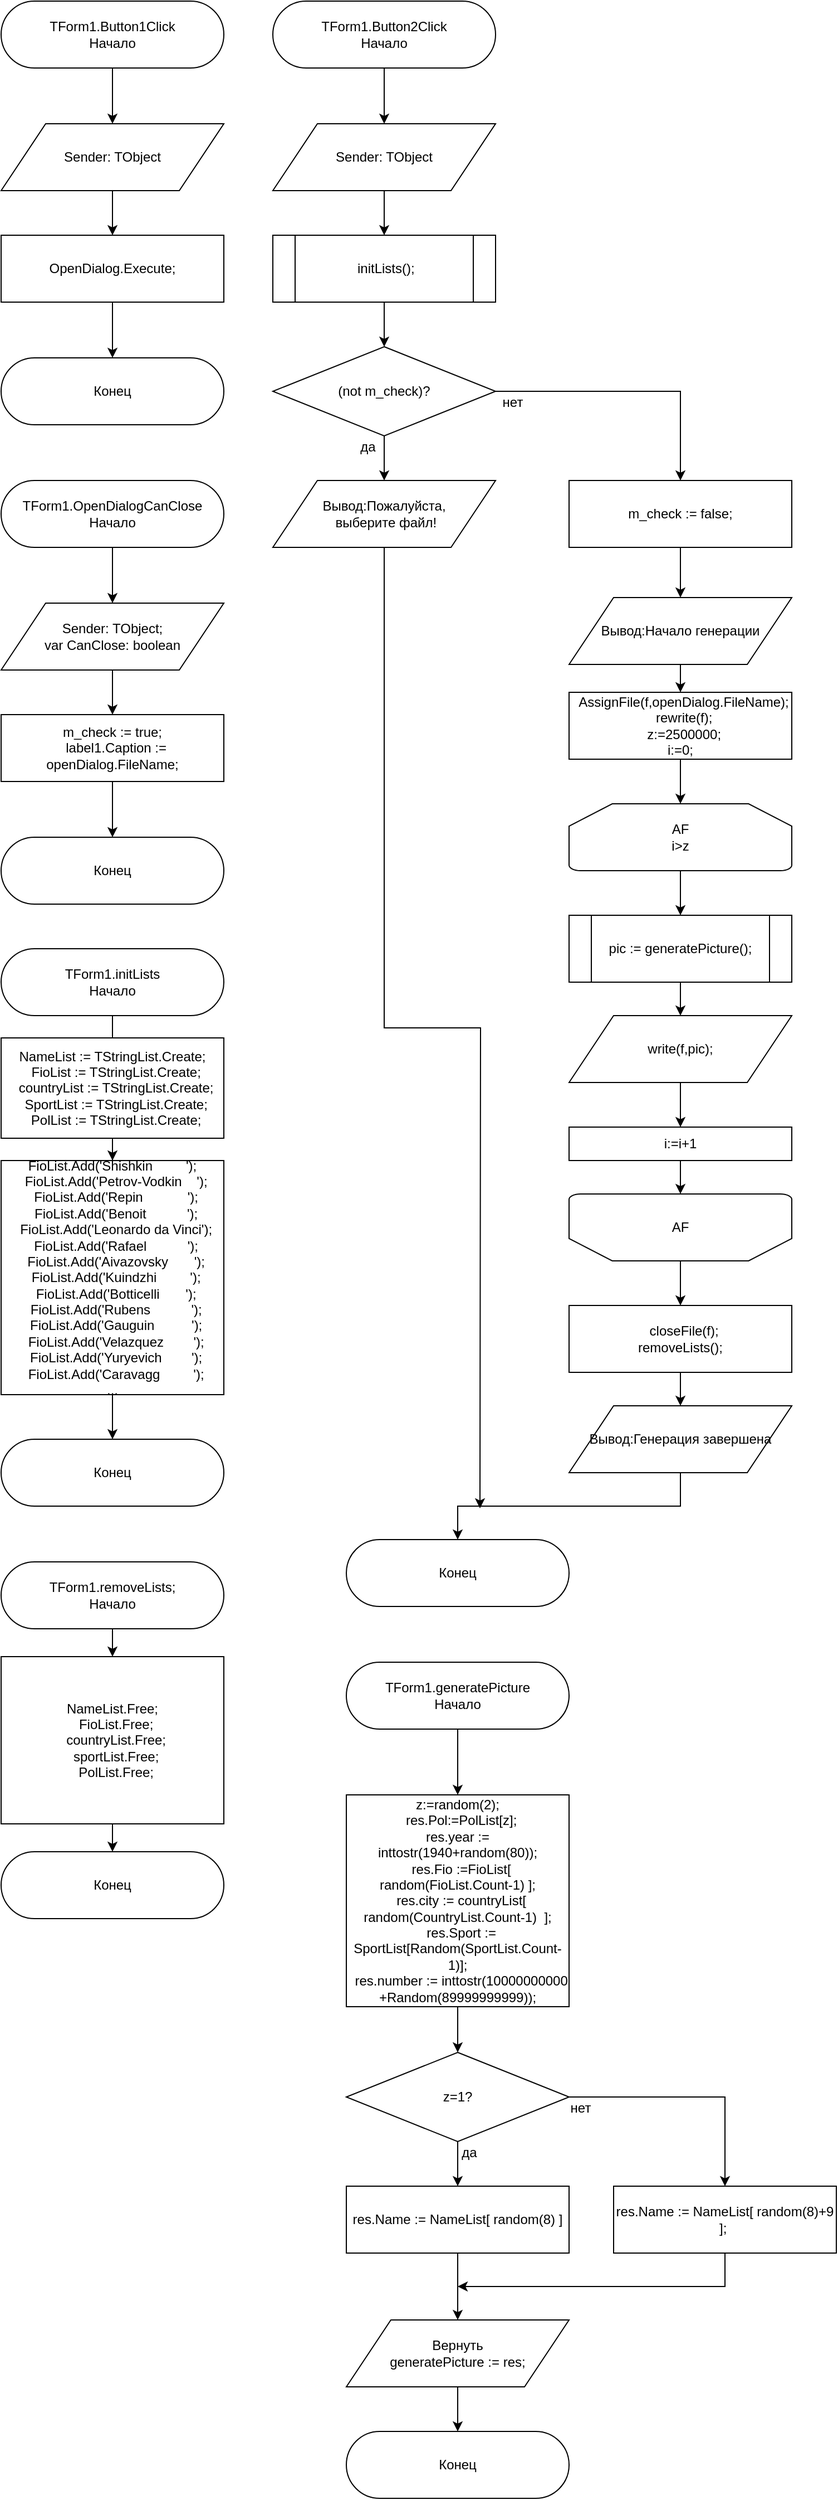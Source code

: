 <mxfile version="13.3.0"><diagram id="PwlJpb2tZ_0nj71ABLpa" name="Страница 1"><mxGraphModel dx="1374" dy="789" grid="1" gridSize="10" guides="1" tooltips="1" connect="1" arrows="1" fold="1" page="1" pageScale="1" pageWidth="827" pageHeight="1169" math="0" shadow="0"><root><mxCell id="0"/><mxCell id="1" parent="0"/><mxCell id="lUDg8KAaloZevjfon3Ty-3" style="edgeStyle=orthogonalEdgeStyle;rounded=0;orthogonalLoop=1;jettySize=auto;html=1;exitX=0.5;exitY=1;exitDx=0;exitDy=0;" edge="1" parent="1" source="lUDg8KAaloZevjfon3Ty-1" target="lUDg8KAaloZevjfon3Ty-2"><mxGeometry relative="1" as="geometry"/></mxCell><mxCell id="lUDg8KAaloZevjfon3Ty-1" value="TForm1.Button1Click&lt;br&gt;Начало" style="rounded=1;whiteSpace=wrap;html=1;arcSize=50;" vertex="1" parent="1"><mxGeometry x="70" y="50" width="200" height="60" as="geometry"/></mxCell><mxCell id="lUDg8KAaloZevjfon3Ty-5" style="edgeStyle=orthogonalEdgeStyle;rounded=0;orthogonalLoop=1;jettySize=auto;html=1;exitX=0.5;exitY=1;exitDx=0;exitDy=0;" edge="1" parent="1" source="lUDg8KAaloZevjfon3Ty-2" target="lUDg8KAaloZevjfon3Ty-4"><mxGeometry relative="1" as="geometry"/></mxCell><mxCell id="lUDg8KAaloZevjfon3Ty-2" value="Sender: TObject" style="shape=parallelogram;perimeter=parallelogramPerimeter;whiteSpace=wrap;html=1;" vertex="1" parent="1"><mxGeometry x="70" y="160" width="200" height="60" as="geometry"/></mxCell><mxCell id="lUDg8KAaloZevjfon3Ty-7" style="edgeStyle=orthogonalEdgeStyle;rounded=0;orthogonalLoop=1;jettySize=auto;html=1;exitX=0.5;exitY=1;exitDx=0;exitDy=0;" edge="1" parent="1" source="lUDg8KAaloZevjfon3Ty-4" target="lUDg8KAaloZevjfon3Ty-6"><mxGeometry relative="1" as="geometry"/></mxCell><mxCell id="lUDg8KAaloZevjfon3Ty-4" value="OpenDialog.Execute;" style="rounded=0;whiteSpace=wrap;html=1;" vertex="1" parent="1"><mxGeometry x="70" y="260" width="200" height="60" as="geometry"/></mxCell><mxCell id="lUDg8KAaloZevjfon3Ty-6" value="Конец" style="rounded=1;whiteSpace=wrap;html=1;arcSize=50;" vertex="1" parent="1"><mxGeometry x="70" y="370" width="200" height="60" as="geometry"/></mxCell><mxCell id="lUDg8KAaloZevjfon3Ty-10" style="edgeStyle=orthogonalEdgeStyle;rounded=0;orthogonalLoop=1;jettySize=auto;html=1;exitX=0.5;exitY=1;exitDx=0;exitDy=0;entryX=0.5;entryY=0;entryDx=0;entryDy=0;" edge="1" parent="1" source="lUDg8KAaloZevjfon3Ty-8" target="lUDg8KAaloZevjfon3Ty-9"><mxGeometry relative="1" as="geometry"/></mxCell><mxCell id="lUDg8KAaloZevjfon3Ty-8" value="TForm1.Button2Click&lt;br&gt;Начало" style="rounded=1;whiteSpace=wrap;html=1;arcSize=50;" vertex="1" parent="1"><mxGeometry x="314" y="50" width="200" height="60" as="geometry"/></mxCell><mxCell id="lUDg8KAaloZevjfon3Ty-12" style="edgeStyle=orthogonalEdgeStyle;rounded=0;orthogonalLoop=1;jettySize=auto;html=1;exitX=0.5;exitY=1;exitDx=0;exitDy=0;" edge="1" parent="1" source="lUDg8KAaloZevjfon3Ty-9" target="lUDg8KAaloZevjfon3Ty-11"><mxGeometry relative="1" as="geometry"/></mxCell><mxCell id="lUDg8KAaloZevjfon3Ty-9" value="Sender: TObject" style="shape=parallelogram;perimeter=parallelogramPerimeter;whiteSpace=wrap;html=1;" vertex="1" parent="1"><mxGeometry x="314" y="160" width="200" height="60" as="geometry"/></mxCell><mxCell id="lUDg8KAaloZevjfon3Ty-14" style="edgeStyle=orthogonalEdgeStyle;rounded=0;orthogonalLoop=1;jettySize=auto;html=1;exitX=0.5;exitY=1;exitDx=0;exitDy=0;" edge="1" parent="1" source="lUDg8KAaloZevjfon3Ty-11" target="lUDg8KAaloZevjfon3Ty-13"><mxGeometry relative="1" as="geometry"/></mxCell><mxCell id="lUDg8KAaloZevjfon3Ty-11" value="&amp;nbsp;initLists();" style="shape=process;whiteSpace=wrap;html=1;backgroundOutline=1;" vertex="1" parent="1"><mxGeometry x="314" y="260" width="200" height="60" as="geometry"/></mxCell><mxCell id="lUDg8KAaloZevjfon3Ty-16" style="edgeStyle=orthogonalEdgeStyle;rounded=0;orthogonalLoop=1;jettySize=auto;html=1;exitX=0.5;exitY=1;exitDx=0;exitDy=0;" edge="1" parent="1" source="lUDg8KAaloZevjfon3Ty-13" target="lUDg8KAaloZevjfon3Ty-15"><mxGeometry relative="1" as="geometry"/></mxCell><mxCell id="lUDg8KAaloZevjfon3Ty-19" style="edgeStyle=orthogonalEdgeStyle;rounded=0;orthogonalLoop=1;jettySize=auto;html=1;exitX=1;exitY=0.5;exitDx=0;exitDy=0;" edge="1" parent="1" source="lUDg8KAaloZevjfon3Ty-13" target="lUDg8KAaloZevjfon3Ty-18"><mxGeometry relative="1" as="geometry"/></mxCell><mxCell id="lUDg8KAaloZevjfon3Ty-13" value="(not m_check)?" style="rhombus;whiteSpace=wrap;html=1;" vertex="1" parent="1"><mxGeometry x="314" y="360" width="200" height="80" as="geometry"/></mxCell><mxCell id="lUDg8KAaloZevjfon3Ty-41" style="edgeStyle=orthogonalEdgeStyle;rounded=0;orthogonalLoop=1;jettySize=auto;html=1;exitX=0.5;exitY=1;exitDx=0;exitDy=0;" edge="1" parent="1" source="lUDg8KAaloZevjfon3Ty-15"><mxGeometry relative="1" as="geometry"><mxPoint x="500" y="1402" as="targetPoint"/></mxGeometry></mxCell><mxCell id="lUDg8KAaloZevjfon3Ty-15" value="Вывод:Пожалуйста,&lt;br&gt;&amp;nbsp;выберите файл!" style="shape=parallelogram;perimeter=parallelogramPerimeter;whiteSpace=wrap;html=1;" vertex="1" parent="1"><mxGeometry x="314" y="480" width="200" height="60" as="geometry"/></mxCell><mxCell id="lUDg8KAaloZevjfon3Ty-17" value="да" style="text;html=1;align=center;verticalAlign=middle;resizable=0;points=[];autosize=1;" vertex="1" parent="1"><mxGeometry x="384" y="440" width="30" height="20" as="geometry"/></mxCell><mxCell id="lUDg8KAaloZevjfon3Ty-21" style="edgeStyle=orthogonalEdgeStyle;rounded=0;orthogonalLoop=1;jettySize=auto;html=1;exitX=0.5;exitY=1;exitDx=0;exitDy=0;" edge="1" parent="1" source="lUDg8KAaloZevjfon3Ty-18" target="lUDg8KAaloZevjfon3Ty-20"><mxGeometry relative="1" as="geometry"/></mxCell><mxCell id="lUDg8KAaloZevjfon3Ty-18" value="m_check := false;" style="rounded=0;whiteSpace=wrap;html=1;" vertex="1" parent="1"><mxGeometry x="580" y="480" width="200" height="60" as="geometry"/></mxCell><mxCell id="lUDg8KAaloZevjfon3Ty-23" style="edgeStyle=orthogonalEdgeStyle;rounded=0;orthogonalLoop=1;jettySize=auto;html=1;exitX=0.5;exitY=1;exitDx=0;exitDy=0;" edge="1" parent="1" source="lUDg8KAaloZevjfon3Ty-20" target="lUDg8KAaloZevjfon3Ty-22"><mxGeometry relative="1" as="geometry"/></mxCell><mxCell id="lUDg8KAaloZevjfon3Ty-20" value="Вывод:Начало генерации" style="shape=parallelogram;perimeter=parallelogramPerimeter;whiteSpace=wrap;html=1;" vertex="1" parent="1"><mxGeometry x="580" y="585" width="200" height="60" as="geometry"/></mxCell><mxCell id="lUDg8KAaloZevjfon3Ty-26" style="edgeStyle=orthogonalEdgeStyle;rounded=0;orthogonalLoop=1;jettySize=auto;html=1;exitX=0.5;exitY=1;exitDx=0;exitDy=0;" edge="1" parent="1" source="lUDg8KAaloZevjfon3Ty-22" target="lUDg8KAaloZevjfon3Ty-25"><mxGeometry relative="1" as="geometry"/></mxCell><mxCell id="lUDg8KAaloZevjfon3Ty-22" value="&lt;div&gt;&amp;nbsp; AssignFile(f,openDialog.FileName);&lt;/div&gt;&lt;div&gt;&amp;nbsp; rewrite(f);&lt;/div&gt;&lt;div&gt;&amp;nbsp; z:=2500000;&lt;/div&gt;&lt;div&gt;i:=0;&lt;/div&gt;" style="rounded=0;whiteSpace=wrap;html=1;" vertex="1" parent="1"><mxGeometry x="580" y="670" width="200" height="60" as="geometry"/></mxCell><mxCell id="lUDg8KAaloZevjfon3Ty-28" style="edgeStyle=orthogonalEdgeStyle;rounded=0;orthogonalLoop=1;jettySize=auto;html=1;exitX=0.5;exitY=1;exitDx=0;exitDy=0;exitPerimeter=0;" edge="1" parent="1" source="lUDg8KAaloZevjfon3Ty-25" target="lUDg8KAaloZevjfon3Ty-27"><mxGeometry relative="1" as="geometry"/></mxCell><mxCell id="lUDg8KAaloZevjfon3Ty-25" value="AF&lt;br&gt;i&amp;gt;z" style="strokeWidth=1;html=1;shape=mxgraph.flowchart.loop_limit;whiteSpace=wrap;" vertex="1" parent="1"><mxGeometry x="580" y="770" width="200" height="60" as="geometry"/></mxCell><mxCell id="lUDg8KAaloZevjfon3Ty-30" style="edgeStyle=orthogonalEdgeStyle;rounded=0;orthogonalLoop=1;jettySize=auto;html=1;exitX=0.5;exitY=1;exitDx=0;exitDy=0;" edge="1" parent="1" source="lUDg8KAaloZevjfon3Ty-27" target="lUDg8KAaloZevjfon3Ty-29"><mxGeometry relative="1" as="geometry"/></mxCell><mxCell id="lUDg8KAaloZevjfon3Ty-27" value="pic := generatePicture();" style="shape=process;whiteSpace=wrap;html=1;backgroundOutline=1;strokeWidth=1;" vertex="1" parent="1"><mxGeometry x="580" y="870" width="200" height="60" as="geometry"/></mxCell><mxCell id="lUDg8KAaloZevjfon3Ty-32" style="edgeStyle=orthogonalEdgeStyle;rounded=0;orthogonalLoop=1;jettySize=auto;html=1;exitX=0.5;exitY=1;exitDx=0;exitDy=0;" edge="1" parent="1" source="lUDg8KAaloZevjfon3Ty-29" target="lUDg8KAaloZevjfon3Ty-31"><mxGeometry relative="1" as="geometry"/></mxCell><mxCell id="lUDg8KAaloZevjfon3Ty-29" value="write(f,pic);" style="shape=parallelogram;perimeter=parallelogramPerimeter;whiteSpace=wrap;html=1;strokeWidth=1;" vertex="1" parent="1"><mxGeometry x="580" y="960" width="200" height="60" as="geometry"/></mxCell><mxCell id="lUDg8KAaloZevjfon3Ty-34" style="edgeStyle=orthogonalEdgeStyle;rounded=0;orthogonalLoop=1;jettySize=auto;html=1;exitX=0.5;exitY=1;exitDx=0;exitDy=0;" edge="1" parent="1" source="lUDg8KAaloZevjfon3Ty-31" target="lUDg8KAaloZevjfon3Ty-33"><mxGeometry relative="1" as="geometry"/></mxCell><mxCell id="lUDg8KAaloZevjfon3Ty-31" value="i:=i+1" style="rounded=0;whiteSpace=wrap;html=1;strokeWidth=1;" vertex="1" parent="1"><mxGeometry x="580" y="1060" width="200" height="30" as="geometry"/></mxCell><mxCell id="lUDg8KAaloZevjfon3Ty-36" style="edgeStyle=orthogonalEdgeStyle;rounded=0;orthogonalLoop=1;jettySize=auto;html=1;exitX=0.5;exitY=0;exitDx=0;exitDy=0;exitPerimeter=0;" edge="1" parent="1" source="lUDg8KAaloZevjfon3Ty-33" target="lUDg8KAaloZevjfon3Ty-35"><mxGeometry relative="1" as="geometry"/></mxCell><mxCell id="lUDg8KAaloZevjfon3Ty-33" value="AF" style="strokeWidth=1;html=1;shape=mxgraph.flowchart.loop_limit;whiteSpace=wrap;direction=west;" vertex="1" parent="1"><mxGeometry x="580" y="1120" width="200" height="60" as="geometry"/></mxCell><mxCell id="lUDg8KAaloZevjfon3Ty-38" style="edgeStyle=orthogonalEdgeStyle;rounded=0;orthogonalLoop=1;jettySize=auto;html=1;exitX=0.5;exitY=1;exitDx=0;exitDy=0;" edge="1" parent="1" source="lUDg8KAaloZevjfon3Ty-35" target="lUDg8KAaloZevjfon3Ty-37"><mxGeometry relative="1" as="geometry"/></mxCell><mxCell id="lUDg8KAaloZevjfon3Ty-35" value="&amp;nbsp; closeFile(f);&lt;br&gt;removeLists();" style="rounded=0;whiteSpace=wrap;html=1;strokeWidth=1;" vertex="1" parent="1"><mxGeometry x="580" y="1220" width="200" height="60" as="geometry"/></mxCell><mxCell id="lUDg8KAaloZevjfon3Ty-40" style="edgeStyle=orthogonalEdgeStyle;rounded=0;orthogonalLoop=1;jettySize=auto;html=1;exitX=0.5;exitY=1;exitDx=0;exitDy=0;" edge="1" parent="1" source="lUDg8KAaloZevjfon3Ty-37" target="lUDg8KAaloZevjfon3Ty-39"><mxGeometry relative="1" as="geometry"/></mxCell><mxCell id="lUDg8KAaloZevjfon3Ty-37" value="Вывод:Генерация завершена" style="shape=parallelogram;perimeter=parallelogramPerimeter;whiteSpace=wrap;html=1;" vertex="1" parent="1"><mxGeometry x="580" y="1310" width="200" height="60" as="geometry"/></mxCell><mxCell id="lUDg8KAaloZevjfon3Ty-39" value="Конец" style="rounded=1;whiteSpace=wrap;html=1;strokeWidth=1;arcSize=50;" vertex="1" parent="1"><mxGeometry x="380" y="1430" width="200" height="60" as="geometry"/></mxCell><mxCell id="lUDg8KAaloZevjfon3Ty-42" style="edgeStyle=orthogonalEdgeStyle;rounded=0;orthogonalLoop=1;jettySize=auto;html=1;exitX=0.5;exitY=1;exitDx=0;exitDy=0;" edge="1" parent="1" source="lUDg8KAaloZevjfon3Ty-43" target="lUDg8KAaloZevjfon3Ty-45"><mxGeometry relative="1" as="geometry"/></mxCell><mxCell id="lUDg8KAaloZevjfon3Ty-43" value="TForm1.OpenDialogCanClose&lt;br&gt;Начало" style="rounded=1;whiteSpace=wrap;html=1;arcSize=50;" vertex="1" parent="1"><mxGeometry x="70" y="480" width="200" height="60" as="geometry"/></mxCell><mxCell id="lUDg8KAaloZevjfon3Ty-44" style="edgeStyle=orthogonalEdgeStyle;rounded=0;orthogonalLoop=1;jettySize=auto;html=1;exitX=0.5;exitY=1;exitDx=0;exitDy=0;" edge="1" parent="1" source="lUDg8KAaloZevjfon3Ty-45" target="lUDg8KAaloZevjfon3Ty-47"><mxGeometry relative="1" as="geometry"/></mxCell><mxCell id="lUDg8KAaloZevjfon3Ty-45" value="Sender: TObject; &lt;br&gt;var CanClose: boolean" style="shape=parallelogram;perimeter=parallelogramPerimeter;whiteSpace=wrap;html=1;" vertex="1" parent="1"><mxGeometry x="70" y="590" width="200" height="60" as="geometry"/></mxCell><mxCell id="lUDg8KAaloZevjfon3Ty-46" style="edgeStyle=orthogonalEdgeStyle;rounded=0;orthogonalLoop=1;jettySize=auto;html=1;exitX=0.5;exitY=1;exitDx=0;exitDy=0;" edge="1" parent="1" source="lUDg8KAaloZevjfon3Ty-47" target="lUDg8KAaloZevjfon3Ty-48"><mxGeometry relative="1" as="geometry"/></mxCell><mxCell id="lUDg8KAaloZevjfon3Ty-47" value="&lt;div&gt;m_check := true;&lt;/div&gt;&lt;div&gt;&amp;nbsp; label1.Caption := openDialog.FileName;&lt;/div&gt;" style="rounded=0;whiteSpace=wrap;html=1;" vertex="1" parent="1"><mxGeometry x="70" y="690" width="200" height="60" as="geometry"/></mxCell><mxCell id="lUDg8KAaloZevjfon3Ty-48" value="Конец" style="rounded=1;whiteSpace=wrap;html=1;arcSize=50;" vertex="1" parent="1"><mxGeometry x="70" y="800" width="200" height="60" as="geometry"/></mxCell><mxCell id="lUDg8KAaloZevjfon3Ty-49" style="edgeStyle=orthogonalEdgeStyle;rounded=0;orthogonalLoop=1;jettySize=auto;html=1;exitX=0.5;exitY=1;exitDx=0;exitDy=0;" edge="1" parent="1" source="lUDg8KAaloZevjfon3Ty-50"><mxGeometry relative="1" as="geometry"><mxPoint x="170" y="1010" as="targetPoint"/></mxGeometry></mxCell><mxCell id="lUDg8KAaloZevjfon3Ty-50" value="TForm1.initLists&lt;br&gt;Начало" style="rounded=1;whiteSpace=wrap;html=1;arcSize=50;" vertex="1" parent="1"><mxGeometry x="70" y="900" width="200" height="60" as="geometry"/></mxCell><mxCell id="lUDg8KAaloZevjfon3Ty-57" value="" style="edgeStyle=orthogonalEdgeStyle;rounded=0;orthogonalLoop=1;jettySize=auto;html=1;" edge="1" parent="1" source="lUDg8KAaloZevjfon3Ty-54" target="lUDg8KAaloZevjfon3Ty-56"><mxGeometry relative="1" as="geometry"/></mxCell><mxCell id="lUDg8KAaloZevjfon3Ty-54" value="&lt;div&gt;NameList := TStringList.Create;&lt;/div&gt;&lt;div&gt;&amp;nbsp; FioList := TStringList.Create;&lt;/div&gt;&lt;div&gt;&amp;nbsp; countryList := TStringList.Create;&lt;/div&gt;&lt;div&gt;&amp;nbsp; SportList := TStringList.Create;&lt;/div&gt;&lt;div&gt;&amp;nbsp; PolList := TStringList.Create;&lt;/div&gt;" style="rounded=0;whiteSpace=wrap;html=1;" vertex="1" parent="1"><mxGeometry x="70" y="980" width="200" height="90" as="geometry"/></mxCell><mxCell id="lUDg8KAaloZevjfon3Ty-60" style="edgeStyle=orthogonalEdgeStyle;rounded=0;orthogonalLoop=1;jettySize=auto;html=1;exitX=0.5;exitY=1;exitDx=0;exitDy=0;entryX=0.5;entryY=0;entryDx=0;entryDy=0;" edge="1" parent="1" source="lUDg8KAaloZevjfon3Ty-56" target="lUDg8KAaloZevjfon3Ty-55"><mxGeometry relative="1" as="geometry"/></mxCell><mxCell id="lUDg8KAaloZevjfon3Ty-56" value="&lt;div&gt;FioList.Add('Shishkin&amp;nbsp; &amp;nbsp; &amp;nbsp; &amp;nbsp; &amp;nbsp;');&lt;/div&gt;&lt;div&gt;&amp;nbsp; FioList.Add('Petrov-Vodkin&amp;nbsp; &amp;nbsp; ');&lt;/div&gt;&lt;div&gt;&amp;nbsp; FioList.Add('Repin&amp;nbsp; &amp;nbsp; &amp;nbsp; &amp;nbsp; &amp;nbsp; &amp;nbsp; ');&lt;/div&gt;&lt;div&gt;&amp;nbsp; FioList.Add('Benoit&amp;nbsp; &amp;nbsp; &amp;nbsp; &amp;nbsp; &amp;nbsp; &amp;nbsp;');&lt;/div&gt;&lt;div&gt;&amp;nbsp; FioList.Add('Leonardo da Vinci');&lt;/div&gt;&lt;div&gt;&amp;nbsp; FioList.Add('Rafael&amp;nbsp; &amp;nbsp; &amp;nbsp; &amp;nbsp; &amp;nbsp; &amp;nbsp;');&lt;/div&gt;&lt;div&gt;&amp;nbsp; FioList.Add('Aivazovsky&amp;nbsp; &amp;nbsp; &amp;nbsp; &amp;nbsp;');&lt;/div&gt;&lt;div&gt;&amp;nbsp; FioList.Add('Kuindzhi&amp;nbsp; &amp;nbsp; &amp;nbsp; &amp;nbsp; &amp;nbsp;');&lt;/div&gt;&lt;div&gt;&amp;nbsp; FioList.Add('Botticelli&amp;nbsp; &amp;nbsp; &amp;nbsp; &amp;nbsp;');&lt;/div&gt;&lt;div&gt;&amp;nbsp; FioList.Add('Rubens&amp;nbsp; &amp;nbsp; &amp;nbsp; &amp;nbsp; &amp;nbsp; &amp;nbsp;');&lt;/div&gt;&lt;div&gt;&amp;nbsp; FioList.Add('Gauguin&amp;nbsp; &amp;nbsp; &amp;nbsp; &amp;nbsp; &amp;nbsp; ');&lt;/div&gt;&lt;div&gt;&amp;nbsp; FioList.Add('Velazquez&amp;nbsp; &amp;nbsp; &amp;nbsp; &amp;nbsp; ');&lt;/div&gt;&lt;div&gt;&amp;nbsp; FioList.Add('Yuryevich&amp;nbsp; &amp;nbsp; &amp;nbsp; &amp;nbsp; ');&lt;/div&gt;&lt;div&gt;&amp;nbsp; FioList.Add('Caravagg&amp;nbsp; &amp;nbsp; &amp;nbsp; &amp;nbsp; &amp;nbsp;');&lt;/div&gt;&lt;div&gt;...&lt;/div&gt;" style="rounded=0;whiteSpace=wrap;html=1;" vertex="1" parent="1"><mxGeometry x="70" y="1090" width="200" height="210" as="geometry"/></mxCell><mxCell id="lUDg8KAaloZevjfon3Ty-55" value="Конец" style="rounded=1;whiteSpace=wrap;html=1;arcSize=50;" vertex="1" parent="1"><mxGeometry x="70" y="1340" width="200" height="60" as="geometry"/></mxCell><mxCell id="lUDg8KAaloZevjfon3Ty-62" value="TForm1.removeLists;&lt;br&gt;Начало" style="rounded=1;whiteSpace=wrap;html=1;arcSize=50;" vertex="1" parent="1"><mxGeometry x="70" y="1450" width="200" height="60" as="geometry"/></mxCell><mxCell id="lUDg8KAaloZevjfon3Ty-63" style="edgeStyle=orthogonalEdgeStyle;rounded=0;orthogonalLoop=1;jettySize=auto;html=1;exitX=0.5;exitY=1;exitDx=0;exitDy=0;" edge="1" parent="1" source="lUDg8KAaloZevjfon3Ty-62" target="lUDg8KAaloZevjfon3Ty-66"><mxGeometry relative="1" as="geometry"><mxPoint x="170" y="1620" as="sourcePoint"/></mxGeometry></mxCell><mxCell id="lUDg8KAaloZevjfon3Ty-65" style="edgeStyle=orthogonalEdgeStyle;rounded=0;orthogonalLoop=1;jettySize=auto;html=1;exitX=0.5;exitY=1;exitDx=0;exitDy=0;" edge="1" parent="1" source="lUDg8KAaloZevjfon3Ty-66" target="lUDg8KAaloZevjfon3Ty-67"><mxGeometry relative="1" as="geometry"/></mxCell><mxCell id="lUDg8KAaloZevjfon3Ty-66" value="&lt;div&gt;NameList.Free;&lt;/div&gt;&lt;div&gt;&amp;nbsp; FioList.Free;&lt;/div&gt;&lt;div&gt;&amp;nbsp; countryList.Free;&lt;/div&gt;&lt;div&gt;&amp;nbsp; sportList.Free;&lt;/div&gt;&lt;div&gt;&amp;nbsp; PolList.Free;&lt;/div&gt;" style="rounded=0;whiteSpace=wrap;html=1;" vertex="1" parent="1"><mxGeometry x="70" y="1535" width="200" height="150" as="geometry"/></mxCell><mxCell id="lUDg8KAaloZevjfon3Ty-67" value="Конец" style="rounded=1;whiteSpace=wrap;html=1;arcSize=50;" vertex="1" parent="1"><mxGeometry x="70" y="1710" width="200" height="60" as="geometry"/></mxCell><mxCell id="lUDg8KAaloZevjfon3Ty-70" style="edgeStyle=orthogonalEdgeStyle;rounded=0;orthogonalLoop=1;jettySize=auto;html=1;exitX=0.5;exitY=1;exitDx=0;exitDy=0;" edge="1" parent="1" source="lUDg8KAaloZevjfon3Ty-68" target="lUDg8KAaloZevjfon3Ty-71"><mxGeometry relative="1" as="geometry"><mxPoint x="480" y="1650" as="targetPoint"/></mxGeometry></mxCell><mxCell id="lUDg8KAaloZevjfon3Ty-68" value="TForm1.generatePicture&lt;br&gt;Начало" style="rounded=1;whiteSpace=wrap;html=1;strokeWidth=1;arcSize=50;" vertex="1" parent="1"><mxGeometry x="380" y="1540" width="200" height="60" as="geometry"/></mxCell><mxCell id="lUDg8KAaloZevjfon3Ty-74" style="edgeStyle=orthogonalEdgeStyle;rounded=0;orthogonalLoop=1;jettySize=auto;html=1;exitX=0.5;exitY=1;exitDx=0;exitDy=0;" edge="1" parent="1" source="lUDg8KAaloZevjfon3Ty-71" target="lUDg8KAaloZevjfon3Ty-73"><mxGeometry relative="1" as="geometry"/></mxCell><mxCell id="lUDg8KAaloZevjfon3Ty-71" value="&lt;div&gt;z:=random(2);&lt;/div&gt;&lt;div&gt;&amp;nbsp; res.Pol:=PolList[z];&lt;/div&gt;&lt;div&gt;&lt;div&gt;res.year := inttostr(1940+random(80));&lt;/div&gt;&lt;div&gt;&amp;nbsp; res.Fio :=FioList[ random(FioList.Count-1) ];&lt;/div&gt;&lt;div&gt;&amp;nbsp; res.city := countryList[ random(CountryList.Count-1)&amp;nbsp; ];&lt;/div&gt;&lt;div&gt;&amp;nbsp; res.Sport := SportList[Random(SportList.Count-1)];&lt;/div&gt;&lt;div&gt;&amp;nbsp; res.number := inttostr(10000000000&lt;/div&gt;&lt;div&gt;+Random(89999999999));&lt;/div&gt;&lt;/div&gt;" style="rounded=0;whiteSpace=wrap;html=1;strokeWidth=1;" vertex="1" parent="1"><mxGeometry x="380" y="1659" width="200" height="190" as="geometry"/></mxCell><mxCell id="lUDg8KAaloZevjfon3Ty-72" value="нет" style="text;html=1;align=center;verticalAlign=middle;resizable=0;points=[];autosize=1;" vertex="1" parent="1"><mxGeometry x="514" y="400" width="30" height="20" as="geometry"/></mxCell><mxCell id="lUDg8KAaloZevjfon3Ty-77" style="edgeStyle=orthogonalEdgeStyle;rounded=0;orthogonalLoop=1;jettySize=auto;html=1;exitX=1;exitY=0.5;exitDx=0;exitDy=0;entryX=0.5;entryY=0;entryDx=0;entryDy=0;" edge="1" parent="1" source="lUDg8KAaloZevjfon3Ty-73" target="lUDg8KAaloZevjfon3Ty-76"><mxGeometry relative="1" as="geometry"/></mxCell><mxCell id="lUDg8KAaloZevjfon3Ty-79" style="edgeStyle=orthogonalEdgeStyle;rounded=0;orthogonalLoop=1;jettySize=auto;html=1;exitX=0.5;exitY=1;exitDx=0;exitDy=0;" edge="1" parent="1" source="lUDg8KAaloZevjfon3Ty-73" target="lUDg8KAaloZevjfon3Ty-75"><mxGeometry relative="1" as="geometry"/></mxCell><mxCell id="lUDg8KAaloZevjfon3Ty-73" value="z=1?" style="rhombus;whiteSpace=wrap;html=1;strokeWidth=1;" vertex="1" parent="1"><mxGeometry x="380" y="1890" width="200" height="80" as="geometry"/></mxCell><mxCell id="lUDg8KAaloZevjfon3Ty-75" value="" style="rounded=0;whiteSpace=wrap;html=1;strokeWidth=1;" vertex="1" parent="1"><mxGeometry x="380" y="2010" width="200" height="60" as="geometry"/></mxCell><mxCell id="lUDg8KAaloZevjfon3Ty-85" style="edgeStyle=orthogonalEdgeStyle;rounded=0;orthogonalLoop=1;jettySize=auto;html=1;exitX=0.5;exitY=1;exitDx=0;exitDy=0;" edge="1" parent="1" source="lUDg8KAaloZevjfon3Ty-76"><mxGeometry relative="1" as="geometry"><mxPoint x="480" y="2100" as="targetPoint"/><Array as="points"><mxPoint x="720" y="2100"/></Array></mxGeometry></mxCell><mxCell id="lUDg8KAaloZevjfon3Ty-76" value="res.Name := NameList[ random(8)+9 ];&amp;nbsp;" style="rounded=0;whiteSpace=wrap;html=1;strokeWidth=1;" vertex="1" parent="1"><mxGeometry x="620" y="2010" width="200" height="60" as="geometry"/></mxCell><mxCell id="lUDg8KAaloZevjfon3Ty-78" value="нет" style="text;html=1;align=center;verticalAlign=middle;resizable=0;points=[];autosize=1;" vertex="1" parent="1"><mxGeometry x="575" y="1930" width="30" height="20" as="geometry"/></mxCell><mxCell id="lUDg8KAaloZevjfon3Ty-82" style="edgeStyle=orthogonalEdgeStyle;rounded=0;orthogonalLoop=1;jettySize=auto;html=1;exitX=0.5;exitY=1;exitDx=0;exitDy=0;" edge="1" parent="1" source="lUDg8KAaloZevjfon3Ty-80" target="lUDg8KAaloZevjfon3Ty-81"><mxGeometry relative="1" as="geometry"/></mxCell><mxCell id="lUDg8KAaloZevjfon3Ty-80" value="res.Name := NameList[ random(8) ]" style="rounded=0;whiteSpace=wrap;html=1;strokeWidth=1;" vertex="1" parent="1"><mxGeometry x="380" y="2010" width="200" height="60" as="geometry"/></mxCell><mxCell id="lUDg8KAaloZevjfon3Ty-84" style="edgeStyle=orthogonalEdgeStyle;rounded=0;orthogonalLoop=1;jettySize=auto;html=1;exitX=0.5;exitY=1;exitDx=0;exitDy=0;" edge="1" parent="1" source="lUDg8KAaloZevjfon3Ty-81" target="lUDg8KAaloZevjfon3Ty-83"><mxGeometry relative="1" as="geometry"/></mxCell><mxCell id="lUDg8KAaloZevjfon3Ty-81" value="Вернуть&lt;br&gt;generatePicture := res;" style="shape=parallelogram;perimeter=parallelogramPerimeter;whiteSpace=wrap;html=1;strokeWidth=1;" vertex="1" parent="1"><mxGeometry x="380" y="2130" width="200" height="60" as="geometry"/></mxCell><mxCell id="lUDg8KAaloZevjfon3Ty-83" value="Конец" style="rounded=1;whiteSpace=wrap;html=1;strokeWidth=1;arcSize=50;" vertex="1" parent="1"><mxGeometry x="380" y="2230" width="200" height="60" as="geometry"/></mxCell><mxCell id="lUDg8KAaloZevjfon3Ty-86" value="да" style="text;html=1;align=center;verticalAlign=middle;resizable=0;points=[];autosize=1;" vertex="1" parent="1"><mxGeometry x="475" y="1970" width="30" height="20" as="geometry"/></mxCell></root></mxGraphModel></diagram></mxfile>